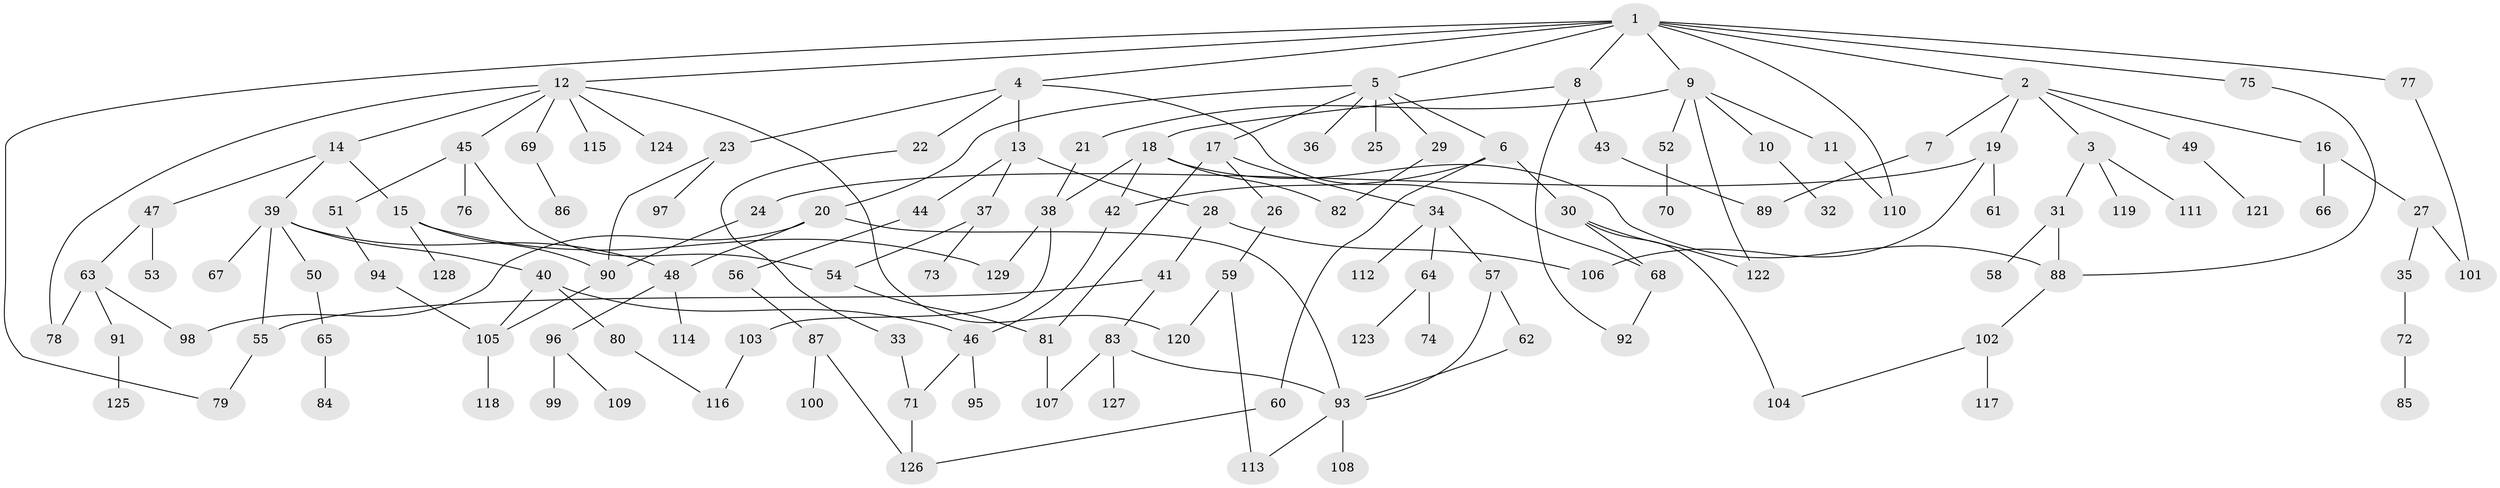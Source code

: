 // coarse degree distribution, {10: 0.01282051282051282, 6: 0.038461538461538464, 7: 0.02564102564102564, 2: 0.32051282051282054, 5: 0.038461538461538464, 4: 0.16666666666666666, 1: 0.1794871794871795, 3: 0.21794871794871795}
// Generated by graph-tools (version 1.1) at 2025/36/03/04/25 23:36:12]
// undirected, 129 vertices, 164 edges
graph export_dot {
  node [color=gray90,style=filled];
  1;
  2;
  3;
  4;
  5;
  6;
  7;
  8;
  9;
  10;
  11;
  12;
  13;
  14;
  15;
  16;
  17;
  18;
  19;
  20;
  21;
  22;
  23;
  24;
  25;
  26;
  27;
  28;
  29;
  30;
  31;
  32;
  33;
  34;
  35;
  36;
  37;
  38;
  39;
  40;
  41;
  42;
  43;
  44;
  45;
  46;
  47;
  48;
  49;
  50;
  51;
  52;
  53;
  54;
  55;
  56;
  57;
  58;
  59;
  60;
  61;
  62;
  63;
  64;
  65;
  66;
  67;
  68;
  69;
  70;
  71;
  72;
  73;
  74;
  75;
  76;
  77;
  78;
  79;
  80;
  81;
  82;
  83;
  84;
  85;
  86;
  87;
  88;
  89;
  90;
  91;
  92;
  93;
  94;
  95;
  96;
  97;
  98;
  99;
  100;
  101;
  102;
  103;
  104;
  105;
  106;
  107;
  108;
  109;
  110;
  111;
  112;
  113;
  114;
  115;
  116;
  117;
  118;
  119;
  120;
  121;
  122;
  123;
  124;
  125;
  126;
  127;
  128;
  129;
  1 -- 2;
  1 -- 4;
  1 -- 5;
  1 -- 8;
  1 -- 9;
  1 -- 12;
  1 -- 75;
  1 -- 77;
  1 -- 79;
  1 -- 110;
  2 -- 3;
  2 -- 7;
  2 -- 16;
  2 -- 19;
  2 -- 49;
  3 -- 31;
  3 -- 111;
  3 -- 119;
  4 -- 13;
  4 -- 22;
  4 -- 23;
  4 -- 68;
  5 -- 6;
  5 -- 17;
  5 -- 20;
  5 -- 25;
  5 -- 29;
  5 -- 36;
  6 -- 30;
  6 -- 60;
  6 -- 42;
  7 -- 89;
  8 -- 18;
  8 -- 43;
  8 -- 92;
  9 -- 10;
  9 -- 11;
  9 -- 21;
  9 -- 52;
  9 -- 122;
  10 -- 32;
  11 -- 110;
  12 -- 14;
  12 -- 45;
  12 -- 69;
  12 -- 115;
  12 -- 124;
  12 -- 78;
  12 -- 120;
  13 -- 28;
  13 -- 37;
  13 -- 44;
  14 -- 15;
  14 -- 39;
  14 -- 47;
  15 -- 128;
  15 -- 129;
  15 -- 90;
  16 -- 27;
  16 -- 66;
  17 -- 26;
  17 -- 34;
  17 -- 81;
  18 -- 38;
  18 -- 42;
  18 -- 82;
  18 -- 88;
  19 -- 24;
  19 -- 61;
  19 -- 106;
  20 -- 98;
  20 -- 93;
  20 -- 48;
  21 -- 38;
  22 -- 33;
  23 -- 97;
  23 -- 90;
  24 -- 90;
  26 -- 59;
  27 -- 35;
  27 -- 101;
  28 -- 41;
  28 -- 106;
  29 -- 82;
  30 -- 122;
  30 -- 68;
  30 -- 104;
  31 -- 58;
  31 -- 88;
  33 -- 71;
  34 -- 57;
  34 -- 64;
  34 -- 112;
  35 -- 72;
  37 -- 54;
  37 -- 73;
  38 -- 103;
  38 -- 129;
  39 -- 40;
  39 -- 48;
  39 -- 50;
  39 -- 67;
  39 -- 55;
  40 -- 46;
  40 -- 80;
  40 -- 105;
  41 -- 55;
  41 -- 83;
  42 -- 46;
  43 -- 89;
  44 -- 56;
  45 -- 51;
  45 -- 76;
  45 -- 54;
  46 -- 71;
  46 -- 95;
  47 -- 53;
  47 -- 63;
  48 -- 96;
  48 -- 114;
  49 -- 121;
  50 -- 65;
  51 -- 94;
  52 -- 70;
  54 -- 81;
  55 -- 79;
  56 -- 87;
  57 -- 62;
  57 -- 93;
  59 -- 113;
  59 -- 120;
  60 -- 126;
  62 -- 93;
  63 -- 78;
  63 -- 91;
  63 -- 98;
  64 -- 74;
  64 -- 123;
  65 -- 84;
  68 -- 92;
  69 -- 86;
  71 -- 126;
  72 -- 85;
  75 -- 88;
  77 -- 101;
  80 -- 116;
  81 -- 107;
  83 -- 127;
  83 -- 93;
  83 -- 107;
  87 -- 100;
  87 -- 126;
  88 -- 102;
  90 -- 105;
  91 -- 125;
  93 -- 108;
  93 -- 113;
  94 -- 105;
  96 -- 99;
  96 -- 109;
  102 -- 104;
  102 -- 117;
  103 -- 116;
  105 -- 118;
}
